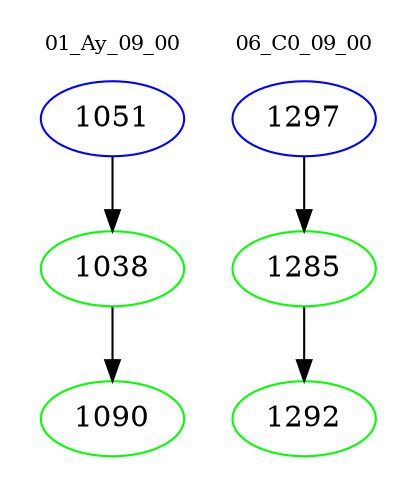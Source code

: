 digraph{
subgraph cluster_0 {
color = white
label = "01_Ay_09_00";
fontsize=10;
T0_1051 [label="1051", color="blue"]
T0_1051 -> T0_1038 [color="black"]
T0_1038 [label="1038", color="green"]
T0_1038 -> T0_1090 [color="black"]
T0_1090 [label="1090", color="green"]
}
subgraph cluster_1 {
color = white
label = "06_C0_09_00";
fontsize=10;
T1_1297 [label="1297", color="blue"]
T1_1297 -> T1_1285 [color="black"]
T1_1285 [label="1285", color="green"]
T1_1285 -> T1_1292 [color="black"]
T1_1292 [label="1292", color="green"]
}
}

